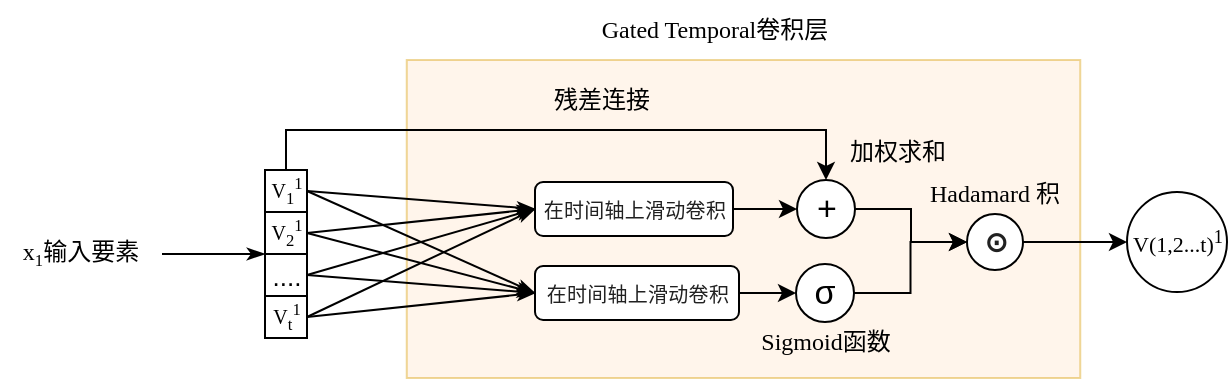 <mxfile version="26.0.16">
  <diagram id="IAWx1fr4JjzV1SWlqMux" name="Page-1">
    <mxGraphModel dx="862" dy="422" grid="0" gridSize="10" guides="1" tooltips="1" connect="1" arrows="1" fold="1" page="1" pageScale="1" pageWidth="827" pageHeight="1169" math="0" shadow="0">
      <root>
        <mxCell id="0" />
        <mxCell id="1" parent="0" />
        <mxCell id="NeLMezr21SVfmH-1DF2Q-1" value="" style="rounded=0;whiteSpace=wrap;html=1;fillColor=#ffe6cc;strokeColor=#d79b00;opacity=40;" parent="1" vertex="1">
          <mxGeometry x="237.38" y="45" width="336.75" height="159" as="geometry" />
        </mxCell>
        <mxCell id="NeLMezr21SVfmH-1DF2Q-2" style="edgeStyle=none;shape=connector;rounded=0;orthogonalLoop=1;jettySize=auto;html=1;exitX=1;exitY=0.5;exitDx=0;exitDy=0;entryX=0;entryY=0;entryDx=0;entryDy=0;strokeColor=default;align=center;verticalAlign=middle;fontFamily=Helvetica;fontSize=11;fontColor=default;labelBackgroundColor=default;startFill=0;endArrow=classicThin;endFill=1;" parent="1" source="NeLMezr21SVfmH-1DF2Q-3" target="NeLMezr21SVfmH-1DF2Q-22" edge="1">
          <mxGeometry relative="1" as="geometry" />
        </mxCell>
        <mxCell id="NeLMezr21SVfmH-1DF2Q-3" value="&lt;div&gt;&lt;span style=&quot;font-family: &amp;quot;Times New Roman&amp;quot;; background-color: transparent; color: light-dark(rgb(0, 0, 0), rgb(255, 255, 255));&quot;&gt;x&lt;/span&gt;&lt;span style=&quot;font-family: &amp;quot;Times New Roman&amp;quot;; background-color: transparent; color: light-dark(rgb(0, 0, 0), rgb(255, 255, 255)); font-size: 10px;&quot;&gt;&lt;sub&gt;1&lt;/sub&gt;&lt;/span&gt;&lt;span style=&quot;font-family: &amp;quot;Times New Roman&amp;quot;; background-color: transparent; color: light-dark(rgb(0, 0, 0), rgb(255, 255, 255));&quot;&gt;输入要素&lt;/span&gt;&lt;/div&gt;" style="text;html=1;align=center;verticalAlign=middle;whiteSpace=wrap;rounded=0;" parent="1" vertex="1">
          <mxGeometry x="34" y="127" width="81" height="30" as="geometry" />
        </mxCell>
        <mxCell id="NeLMezr21SVfmH-1DF2Q-4" style="edgeStyle=orthogonalEdgeStyle;rounded=0;orthogonalLoop=1;jettySize=auto;html=1;exitX=1;exitY=0.5;exitDx=0;exitDy=0;entryX=0;entryY=0.5;entryDx=0;entryDy=0;" parent="1" source="NeLMezr21SVfmH-1DF2Q-5" target="NeLMezr21SVfmH-1DF2Q-9" edge="1">
          <mxGeometry relative="1" as="geometry" />
        </mxCell>
        <mxCell id="NeLMezr21SVfmH-1DF2Q-5" value="&lt;span style=&quot;color: rgba(0, 0, 0, 0.87); font-family: Roboto, Helvetica, Arial, sans-serif; letter-spacing: 0.129px; text-align: start; background-color: rgb(255, 255, 255);&quot;&gt;&lt;font style=&quot;font-size: 10px;&quot;&gt;在时间轴上滑动卷积&lt;/font&gt;&lt;/span&gt;" style="rounded=1;whiteSpace=wrap;html=1;" parent="1" vertex="1">
          <mxGeometry x="301.5" y="106" width="99" height="27" as="geometry" />
        </mxCell>
        <mxCell id="NeLMezr21SVfmH-1DF2Q-6" style="edgeStyle=orthogonalEdgeStyle;rounded=0;orthogonalLoop=1;jettySize=auto;html=1;exitX=1;exitY=0.5;exitDx=0;exitDy=0;entryX=0;entryY=0.5;entryDx=0;entryDy=0;" parent="1" source="NeLMezr21SVfmH-1DF2Q-7" target="NeLMezr21SVfmH-1DF2Q-12" edge="1">
          <mxGeometry relative="1" as="geometry" />
        </mxCell>
        <mxCell id="NeLMezr21SVfmH-1DF2Q-7" value="&lt;span style=&quot;color: rgba(0, 0, 0, 0.87); font-family: Roboto, Helvetica, Arial, sans-serif; letter-spacing: 0.129px; text-align: start; background-color: rgb(255, 255, 255);&quot;&gt;&lt;font style=&quot;font-size: 10px;&quot;&gt;在时间轴上滑动卷积&lt;/font&gt;&lt;/span&gt;" style="rounded=1;whiteSpace=wrap;html=1;" parent="1" vertex="1">
          <mxGeometry x="301.5" y="148" width="102" height="27" as="geometry" />
        </mxCell>
        <mxCell id="NeLMezr21SVfmH-1DF2Q-8" style="edgeStyle=orthogonalEdgeStyle;rounded=0;orthogonalLoop=1;jettySize=auto;html=1;exitX=1;exitY=0.5;exitDx=0;exitDy=0;entryX=0;entryY=0.5;entryDx=0;entryDy=0;" parent="1" source="NeLMezr21SVfmH-1DF2Q-9" target="NeLMezr21SVfmH-1DF2Q-16" edge="1">
          <mxGeometry relative="1" as="geometry" />
        </mxCell>
        <mxCell id="NeLMezr21SVfmH-1DF2Q-9" value="&lt;font style=&quot;font-size: 17px;&quot;&gt;+&lt;/font&gt;" style="ellipse;whiteSpace=wrap;html=1;aspect=fixed;" parent="1" vertex="1">
          <mxGeometry x="432.5" y="105" width="29" height="29" as="geometry" />
        </mxCell>
        <mxCell id="NeLMezr21SVfmH-1DF2Q-10" value="加权求和" style="text;html=1;align=center;verticalAlign=middle;whiteSpace=wrap;rounded=0;" parent="1" vertex="1">
          <mxGeometry x="452.5" y="76" width="60" height="30" as="geometry" />
        </mxCell>
        <mxCell id="NeLMezr21SVfmH-1DF2Q-11" style="edgeStyle=orthogonalEdgeStyle;rounded=0;orthogonalLoop=1;jettySize=auto;html=1;exitX=1;exitY=0.5;exitDx=0;exitDy=0;entryX=0;entryY=0.5;entryDx=0;entryDy=0;" parent="1" source="NeLMezr21SVfmH-1DF2Q-12" target="NeLMezr21SVfmH-1DF2Q-16" edge="1">
          <mxGeometry relative="1" as="geometry" />
        </mxCell>
        <mxCell id="NeLMezr21SVfmH-1DF2Q-12" value="&lt;span style=&quot;font-size: 17px;&quot;&gt;σ&lt;/span&gt;" style="ellipse;whiteSpace=wrap;html=1;aspect=fixed;" parent="1" vertex="1">
          <mxGeometry x="432" y="147" width="29" height="29" as="geometry" />
        </mxCell>
        <mxCell id="NeLMezr21SVfmH-1DF2Q-13" value="&lt;font face=&quot;Times New Roman&quot;&gt;Sigmoid函数&lt;/font&gt;" style="text;html=1;align=center;verticalAlign=middle;whiteSpace=wrap;rounded=0;" parent="1" vertex="1">
          <mxGeometry x="408.5" y="171" width="76" height="30" as="geometry" />
        </mxCell>
        <mxCell id="NeLMezr21SVfmH-1DF2Q-14" value="残差连接" style="text;html=1;align=center;verticalAlign=middle;whiteSpace=wrap;rounded=0;" parent="1" vertex="1">
          <mxGeometry x="304.75" y="50" width="60" height="30" as="geometry" />
        </mxCell>
        <mxCell id="NeLMezr21SVfmH-1DF2Q-15" style="edgeStyle=orthogonalEdgeStyle;rounded=0;orthogonalLoop=1;jettySize=auto;html=1;exitX=1;exitY=0.5;exitDx=0;exitDy=0;entryX=0;entryY=0.5;entryDx=0;entryDy=0;" parent="1" source="NeLMezr21SVfmH-1DF2Q-16" target="NeLMezr21SVfmH-1DF2Q-18" edge="1">
          <mxGeometry relative="1" as="geometry" />
        </mxCell>
        <mxCell id="NeLMezr21SVfmH-1DF2Q-16" value="&lt;span style=&quot;scrollbar-color: auto; scrollbar-width: auto; --tw-border-spacing-x: 0; --tw-border-spacing-y: 0; --tw-translate-x: 0; --tw-translate-y: 0; --tw-rotate: 0; --tw-skew-x: 0; --tw-skew-y: 0; --tw-scale-x: 1; --tw-scale-y: 1; --tw-pan-x: ; --tw-pan-y: ; --tw-pinch-zoom: ; --tw-scroll-snap-strictness: proximity; --tw-gradient-from-position: ; --tw-gradient-via-position: ; --tw-gradient-to-position: ; --tw-ordinal: ; --tw-slashed-zero: ; --tw-numeric-figure: ; --tw-numeric-spacing: ; --tw-numeric-fraction: ; --tw-ring-inset: ; --tw-ring-offset-width: 0px; --tw-ring-offset-color: #fff; --tw-ring-color: #3b82f680; --tw-ring-offset-shadow: 0 0 #0000; --tw-ring-shadow: 0 0 #0000; --tw-shadow: 0 0 #0000; --tw-shadow-colored: 0 0 #0000; --tw-blur: ; --tw-brightness: ; --tw-contrast: ; --tw-grayscale: ; --tw-hue-rotate: ; --tw-invert: ; --tw-saturate: ; --tw-sepia: ; --tw-drop-shadow: ; --tw-backdrop-blur: ; --tw-backdrop-brightness: ; --tw-backdrop-contrast: ; --tw-backdrop-grayscale: ; --tw-backdrop-hue-rotate: ; --tw-backdrop-invert: ; --tw-backdrop-opacity: ; --tw-backdrop-saturate: ; --tw-backdrop-sepia: ; box-sizing: inherit; font-weight: 700; color: rgba(0, 0, 0, 0.87); font-family: Roboto, Helvetica, Arial, sans-serif; font-size: 13.714px; letter-spacing: 0.129px; text-align: start; background-color: rgb(255, 255, 255);&quot;&gt;⊙&lt;/span&gt;" style="ellipse;whiteSpace=wrap;html=1;aspect=fixed;" parent="1" vertex="1">
          <mxGeometry x="517.5" y="122" width="28" height="28" as="geometry" />
        </mxCell>
        <mxCell id="NeLMezr21SVfmH-1DF2Q-17" value="&lt;font face=&quot;Times New Roman&quot;&gt;Hadamard 积&lt;/font&gt;" style="text;html=1;align=center;verticalAlign=middle;whiteSpace=wrap;rounded=0;" parent="1" vertex="1">
          <mxGeometry x="489" y="97" width="85" height="30" as="geometry" />
        </mxCell>
        <mxCell id="NeLMezr21SVfmH-1DF2Q-18" value="&lt;font style=&quot;font-size: 11px;&quot; face=&quot;Times New Roman&quot;&gt;V(1,2...t)&lt;sup style=&quot;&quot;&gt;1&lt;/sup&gt;&lt;/font&gt;" style="ellipse;whiteSpace=wrap;html=1;aspect=fixed;" parent="1" vertex="1">
          <mxGeometry x="597.5" y="111" width="50" height="50" as="geometry" />
        </mxCell>
        <mxCell id="NeLMezr21SVfmH-1DF2Q-19" value="" style="group" parent="1" vertex="1" connectable="0">
          <mxGeometry x="166.5" y="100" width="21" height="84" as="geometry" />
        </mxCell>
        <mxCell id="NeLMezr21SVfmH-1DF2Q-20" value="&lt;font face=&quot;Times New Roman&quot; style=&quot;font-size: 10px;&quot;&gt;V&lt;sub style=&quot;&quot;&gt;1&lt;/sub&gt;&lt;sup style=&quot;&quot;&gt;1&lt;/sup&gt;&lt;/font&gt;" style="whiteSpace=wrap;html=1;aspect=fixed;fontFamily=Helvetica;fontSize=11;fontColor=default;labelBackgroundColor=default;" parent="NeLMezr21SVfmH-1DF2Q-19" vertex="1">
          <mxGeometry width="21" height="21" as="geometry" />
        </mxCell>
        <mxCell id="NeLMezr21SVfmH-1DF2Q-21" value="&lt;font face=&quot;Times New Roman&quot; style=&quot;font-size: 10px;&quot;&gt;V&lt;sub&gt;2&lt;/sub&gt;&lt;sup style=&quot;&quot;&gt;1&lt;/sup&gt;&lt;/font&gt;" style="whiteSpace=wrap;html=1;aspect=fixed;fontFamily=Helvetica;fontSize=11;fontColor=default;labelBackgroundColor=default;" parent="NeLMezr21SVfmH-1DF2Q-19" vertex="1">
          <mxGeometry y="21" width="21" height="21" as="geometry" />
        </mxCell>
        <mxCell id="NeLMezr21SVfmH-1DF2Q-22" value="&lt;font style=&quot;font-size: 13px;&quot;&gt;....&lt;/font&gt;" style="whiteSpace=wrap;html=1;aspect=fixed;fontFamily=Helvetica;fontSize=11;fontColor=default;labelBackgroundColor=default;" parent="NeLMezr21SVfmH-1DF2Q-19" vertex="1">
          <mxGeometry y="42" width="21" height="21" as="geometry" />
        </mxCell>
        <mxCell id="NeLMezr21SVfmH-1DF2Q-23" value="&lt;font face=&quot;Times New Roman&quot; style=&quot;font-size: 10px;&quot;&gt;V&lt;sub style=&quot;&quot;&gt;t&lt;/sub&gt;&lt;sup style=&quot;&quot;&gt;1&lt;/sup&gt;&lt;/font&gt;" style="whiteSpace=wrap;html=1;aspect=fixed;fontFamily=Helvetica;fontSize=11;fontColor=default;labelBackgroundColor=default;" parent="NeLMezr21SVfmH-1DF2Q-19" vertex="1">
          <mxGeometry y="63" width="21" height="21" as="geometry" />
        </mxCell>
        <mxCell id="NeLMezr21SVfmH-1DF2Q-24" style="edgeStyle=none;shape=connector;rounded=0;orthogonalLoop=1;jettySize=auto;html=1;exitX=1;exitY=0.5;exitDx=0;exitDy=0;entryX=0;entryY=0.5;entryDx=0;entryDy=0;strokeColor=default;align=center;verticalAlign=middle;fontFamily=Helvetica;fontSize=11;fontColor=default;labelBackgroundColor=default;startFill=0;endArrow=classicThin;endFill=1;" parent="1" source="NeLMezr21SVfmH-1DF2Q-20" target="NeLMezr21SVfmH-1DF2Q-5" edge="1">
          <mxGeometry relative="1" as="geometry" />
        </mxCell>
        <mxCell id="NeLMezr21SVfmH-1DF2Q-25" style="edgeStyle=none;shape=connector;rounded=0;orthogonalLoop=1;jettySize=auto;html=1;exitX=1;exitY=0.5;exitDx=0;exitDy=0;entryX=0;entryY=0.5;entryDx=0;entryDy=0;strokeColor=default;align=center;verticalAlign=middle;fontFamily=Helvetica;fontSize=11;fontColor=default;labelBackgroundColor=default;startFill=0;endArrow=classicThin;endFill=1;" parent="1" source="NeLMezr21SVfmH-1DF2Q-21" target="NeLMezr21SVfmH-1DF2Q-5" edge="1">
          <mxGeometry relative="1" as="geometry" />
        </mxCell>
        <mxCell id="NeLMezr21SVfmH-1DF2Q-26" style="edgeStyle=none;shape=connector;rounded=0;orthogonalLoop=1;jettySize=auto;html=1;exitX=1;exitY=0.5;exitDx=0;exitDy=0;entryX=0;entryY=0.5;entryDx=0;entryDy=0;strokeColor=default;align=center;verticalAlign=middle;fontFamily=Helvetica;fontSize=11;fontColor=default;labelBackgroundColor=default;startFill=0;endArrow=classicThin;endFill=1;" parent="1" source="NeLMezr21SVfmH-1DF2Q-22" target="NeLMezr21SVfmH-1DF2Q-5" edge="1">
          <mxGeometry relative="1" as="geometry" />
        </mxCell>
        <mxCell id="NeLMezr21SVfmH-1DF2Q-27" style="edgeStyle=none;shape=connector;rounded=0;orthogonalLoop=1;jettySize=auto;html=1;exitX=1;exitY=0.5;exitDx=0;exitDy=0;entryX=0;entryY=0.5;entryDx=0;entryDy=0;strokeColor=default;align=center;verticalAlign=middle;fontFamily=Helvetica;fontSize=11;fontColor=default;labelBackgroundColor=default;startFill=0;endArrow=classicThin;endFill=1;" parent="1" source="NeLMezr21SVfmH-1DF2Q-23" target="NeLMezr21SVfmH-1DF2Q-5" edge="1">
          <mxGeometry relative="1" as="geometry" />
        </mxCell>
        <mxCell id="NeLMezr21SVfmH-1DF2Q-28" style="edgeStyle=none;shape=connector;rounded=0;orthogonalLoop=1;jettySize=auto;html=1;exitX=1;exitY=0.5;exitDx=0;exitDy=0;entryX=0;entryY=0.5;entryDx=0;entryDy=0;strokeColor=default;align=center;verticalAlign=middle;fontFamily=Helvetica;fontSize=11;fontColor=default;labelBackgroundColor=default;startFill=0;endArrow=classicThin;endFill=1;" parent="1" source="NeLMezr21SVfmH-1DF2Q-20" target="NeLMezr21SVfmH-1DF2Q-7" edge="1">
          <mxGeometry relative="1" as="geometry" />
        </mxCell>
        <mxCell id="NeLMezr21SVfmH-1DF2Q-29" style="edgeStyle=none;shape=connector;rounded=0;orthogonalLoop=1;jettySize=auto;html=1;exitX=1;exitY=0.5;exitDx=0;exitDy=0;entryX=0;entryY=0.5;entryDx=0;entryDy=0;strokeColor=default;align=center;verticalAlign=middle;fontFamily=Helvetica;fontSize=11;fontColor=default;labelBackgroundColor=default;startFill=0;endArrow=classicThin;endFill=1;" parent="1" source="NeLMezr21SVfmH-1DF2Q-21" target="NeLMezr21SVfmH-1DF2Q-7" edge="1">
          <mxGeometry relative="1" as="geometry" />
        </mxCell>
        <mxCell id="NeLMezr21SVfmH-1DF2Q-30" style="edgeStyle=none;shape=connector;rounded=0;orthogonalLoop=1;jettySize=auto;html=1;exitX=1;exitY=0.5;exitDx=0;exitDy=0;entryX=0;entryY=0.5;entryDx=0;entryDy=0;strokeColor=default;align=center;verticalAlign=middle;fontFamily=Helvetica;fontSize=11;fontColor=default;labelBackgroundColor=default;startFill=0;endArrow=classicThin;endFill=1;" parent="1" source="NeLMezr21SVfmH-1DF2Q-22" target="NeLMezr21SVfmH-1DF2Q-7" edge="1">
          <mxGeometry relative="1" as="geometry" />
        </mxCell>
        <mxCell id="NeLMezr21SVfmH-1DF2Q-31" style="edgeStyle=none;shape=connector;rounded=0;orthogonalLoop=1;jettySize=auto;html=1;exitX=1;exitY=0.5;exitDx=0;exitDy=0;entryX=0;entryY=0.5;entryDx=0;entryDy=0;strokeColor=default;align=center;verticalAlign=middle;fontFamily=Helvetica;fontSize=11;fontColor=default;labelBackgroundColor=default;startFill=0;endArrow=classicThin;endFill=1;" parent="1" source="NeLMezr21SVfmH-1DF2Q-23" target="NeLMezr21SVfmH-1DF2Q-7" edge="1">
          <mxGeometry relative="1" as="geometry" />
        </mxCell>
        <mxCell id="NeLMezr21SVfmH-1DF2Q-32" style="edgeStyle=orthogonalEdgeStyle;rounded=0;orthogonalLoop=1;jettySize=auto;html=1;exitX=0.5;exitY=0;exitDx=0;exitDy=0;entryX=0.5;entryY=0;entryDx=0;entryDy=0;" parent="1" source="NeLMezr21SVfmH-1DF2Q-20" target="NeLMezr21SVfmH-1DF2Q-9" edge="1">
          <mxGeometry relative="1" as="geometry">
            <mxPoint x="261.561" y="-3.046" as="targetPoint" />
          </mxGeometry>
        </mxCell>
        <mxCell id="NeLMezr21SVfmH-1DF2Q-33" value="&lt;span style=&quot;font-family: &amp;quot;Times New Roman&amp;quot;;&quot;&gt;Gated Temporal卷积层&lt;/span&gt;" style="text;html=1;align=center;verticalAlign=middle;whiteSpace=wrap;rounded=0;" parent="1" vertex="1">
          <mxGeometry x="317.75" y="15" width="147" height="30" as="geometry" />
        </mxCell>
      </root>
    </mxGraphModel>
  </diagram>
</mxfile>
